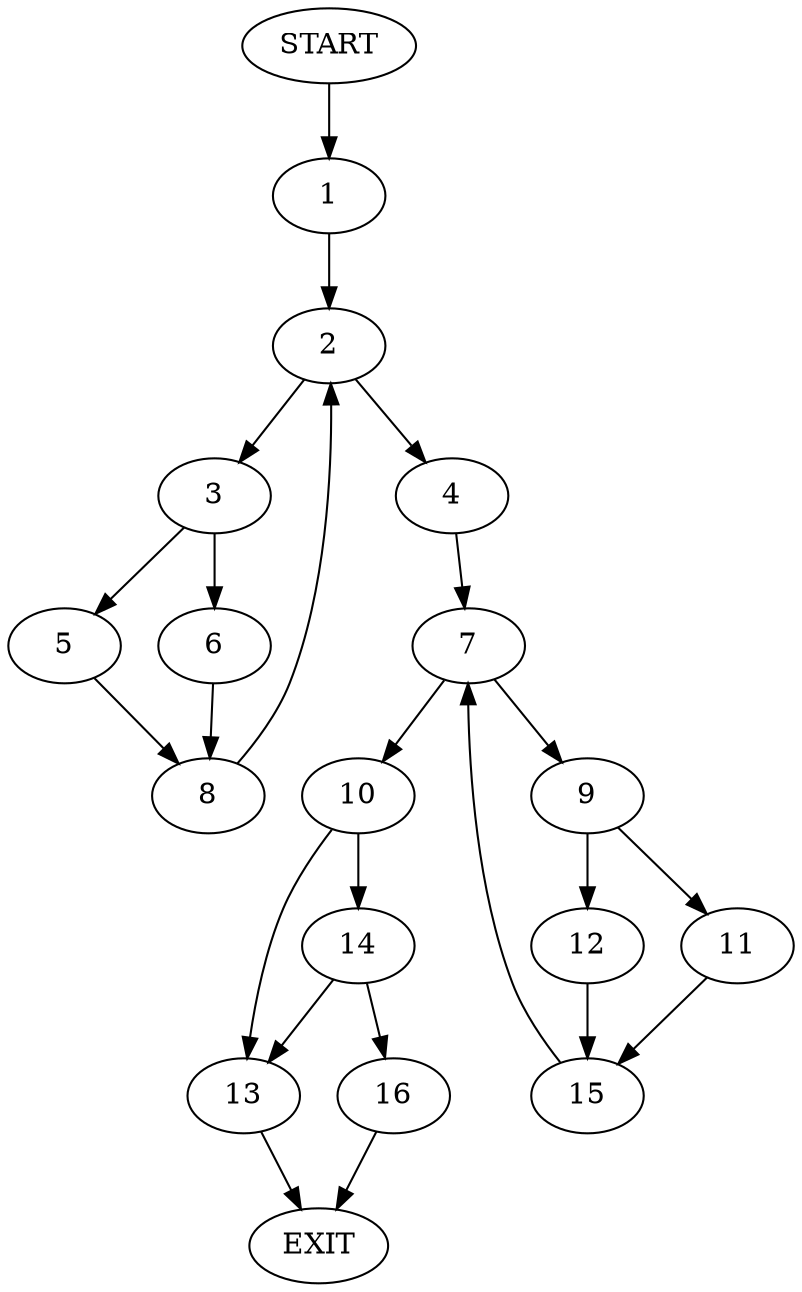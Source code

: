 digraph {
0 [label="START"]
17 [label="EXIT"]
0 -> 1
1 -> 2
2 -> 3
2 -> 4
3 -> 5
3 -> 6
4 -> 7
5 -> 8
6 -> 8
8 -> 2
7 -> 9
7 -> 10
9 -> 11
9 -> 12
10 -> 13
10 -> 14
12 -> 15
11 -> 15
15 -> 7
14 -> 13
14 -> 16
13 -> 17
16 -> 17
}
